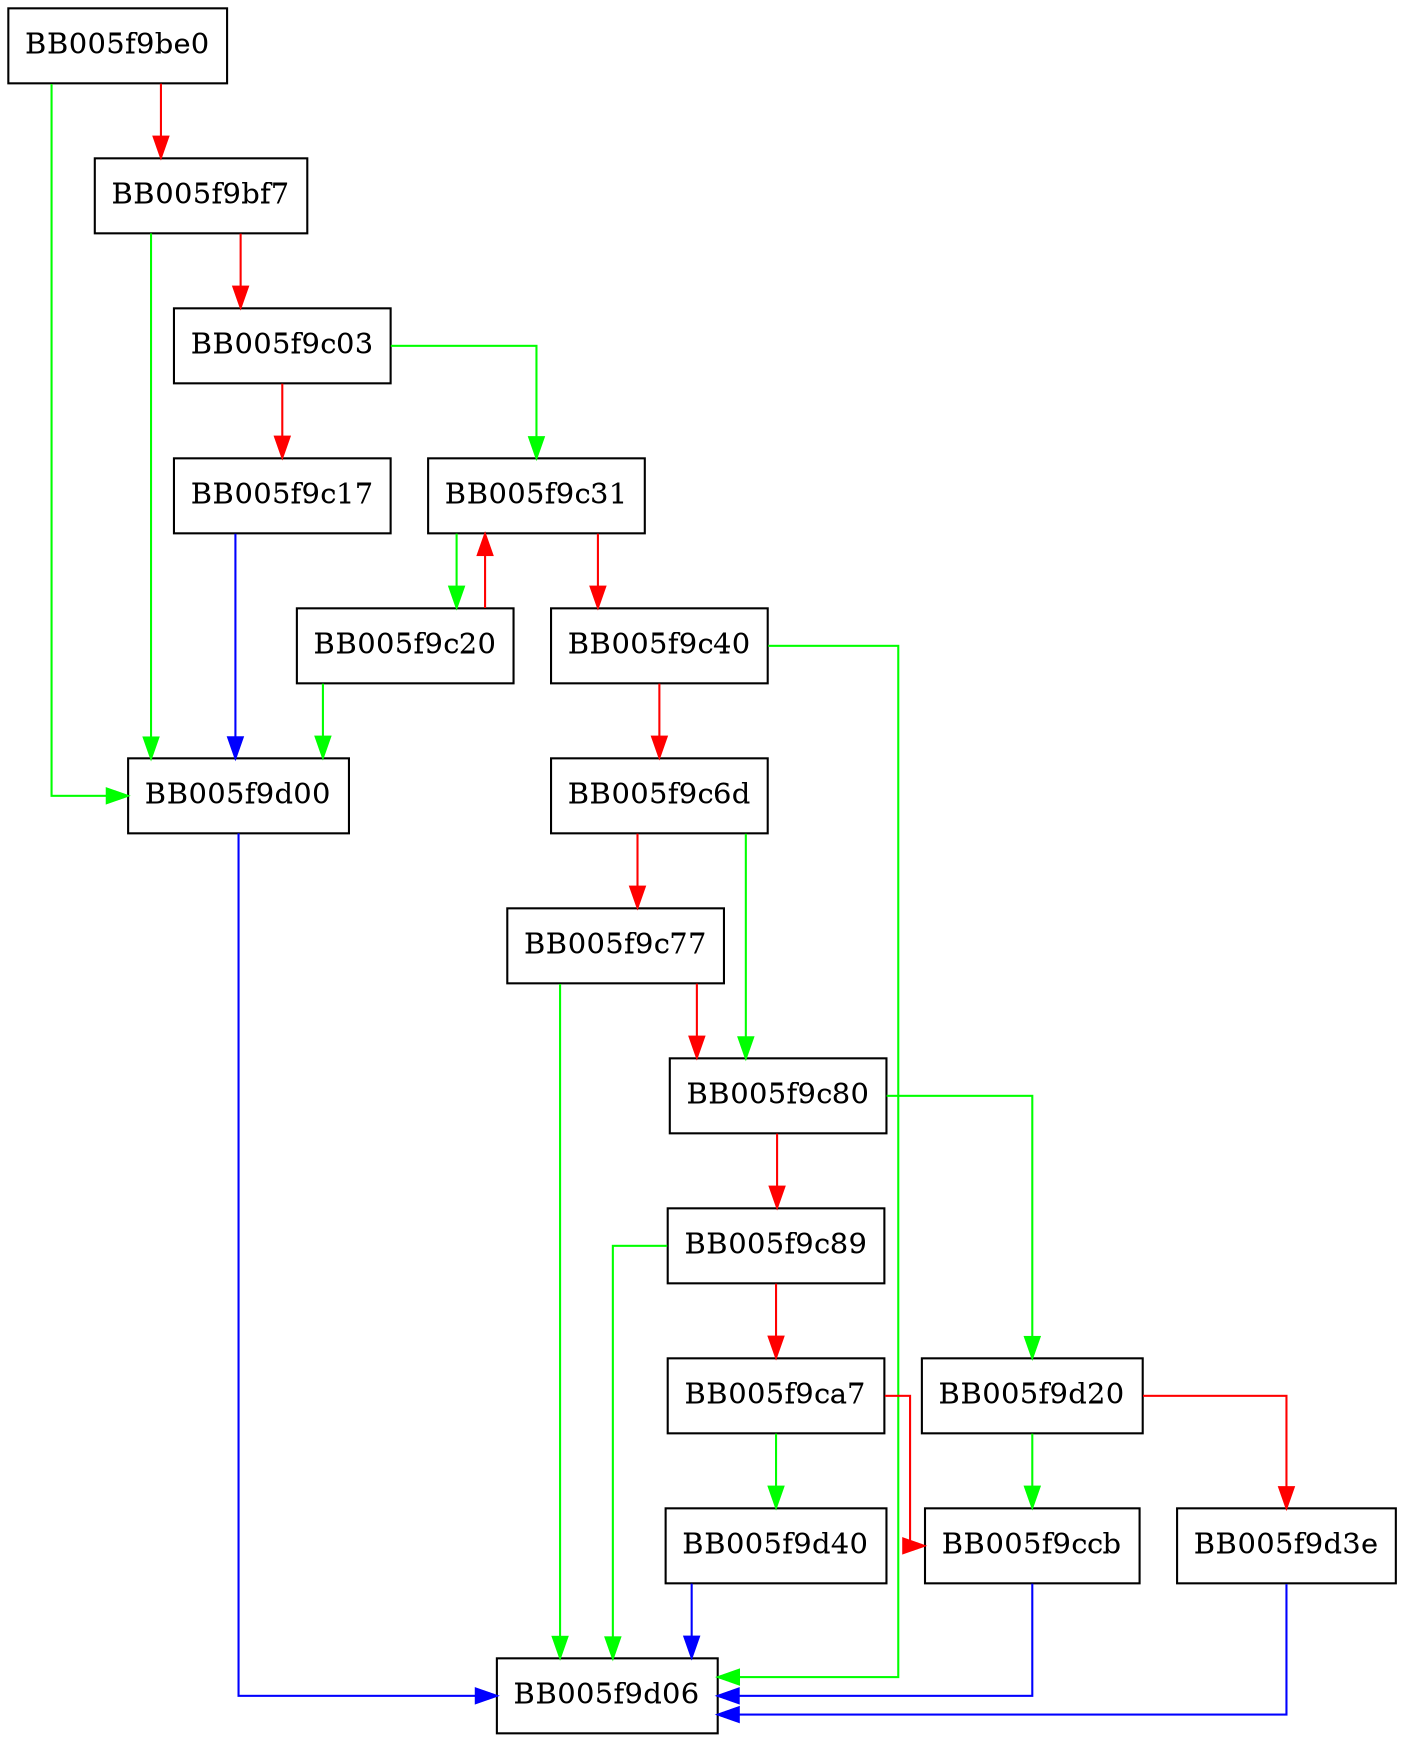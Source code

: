 digraph ossl_param_get1_concat_octet_string {
  node [shape="box"];
  graph [splines=ortho];
  BB005f9be0 -> BB005f9d00 [color="green"];
  BB005f9be0 -> BB005f9bf7 [color="red"];
  BB005f9bf7 -> BB005f9d00 [color="green"];
  BB005f9bf7 -> BB005f9c03 [color="red"];
  BB005f9c03 -> BB005f9c31 [color="green"];
  BB005f9c03 -> BB005f9c17 [color="red"];
  BB005f9c17 -> BB005f9d00 [color="blue"];
  BB005f9c20 -> BB005f9d00 [color="green"];
  BB005f9c20 -> BB005f9c31 [color="red"];
  BB005f9c31 -> BB005f9c20 [color="green"];
  BB005f9c31 -> BB005f9c40 [color="red"];
  BB005f9c40 -> BB005f9d06 [color="green"];
  BB005f9c40 -> BB005f9c6d [color="red"];
  BB005f9c6d -> BB005f9c80 [color="green"];
  BB005f9c6d -> BB005f9c77 [color="red"];
  BB005f9c77 -> BB005f9d06 [color="green"];
  BB005f9c77 -> BB005f9c80 [color="red"];
  BB005f9c80 -> BB005f9d20 [color="green"];
  BB005f9c80 -> BB005f9c89 [color="red"];
  BB005f9c89 -> BB005f9d06 [color="green"];
  BB005f9c89 -> BB005f9ca7 [color="red"];
  BB005f9ca7 -> BB005f9d40 [color="green"];
  BB005f9ca7 -> BB005f9ccb [color="red"];
  BB005f9ccb -> BB005f9d06 [color="blue"];
  BB005f9d00 -> BB005f9d06 [color="blue"];
  BB005f9d20 -> BB005f9ccb [color="green"];
  BB005f9d20 -> BB005f9d3e [color="red"];
  BB005f9d3e -> BB005f9d06 [color="blue"];
  BB005f9d40 -> BB005f9d06 [color="blue"];
}